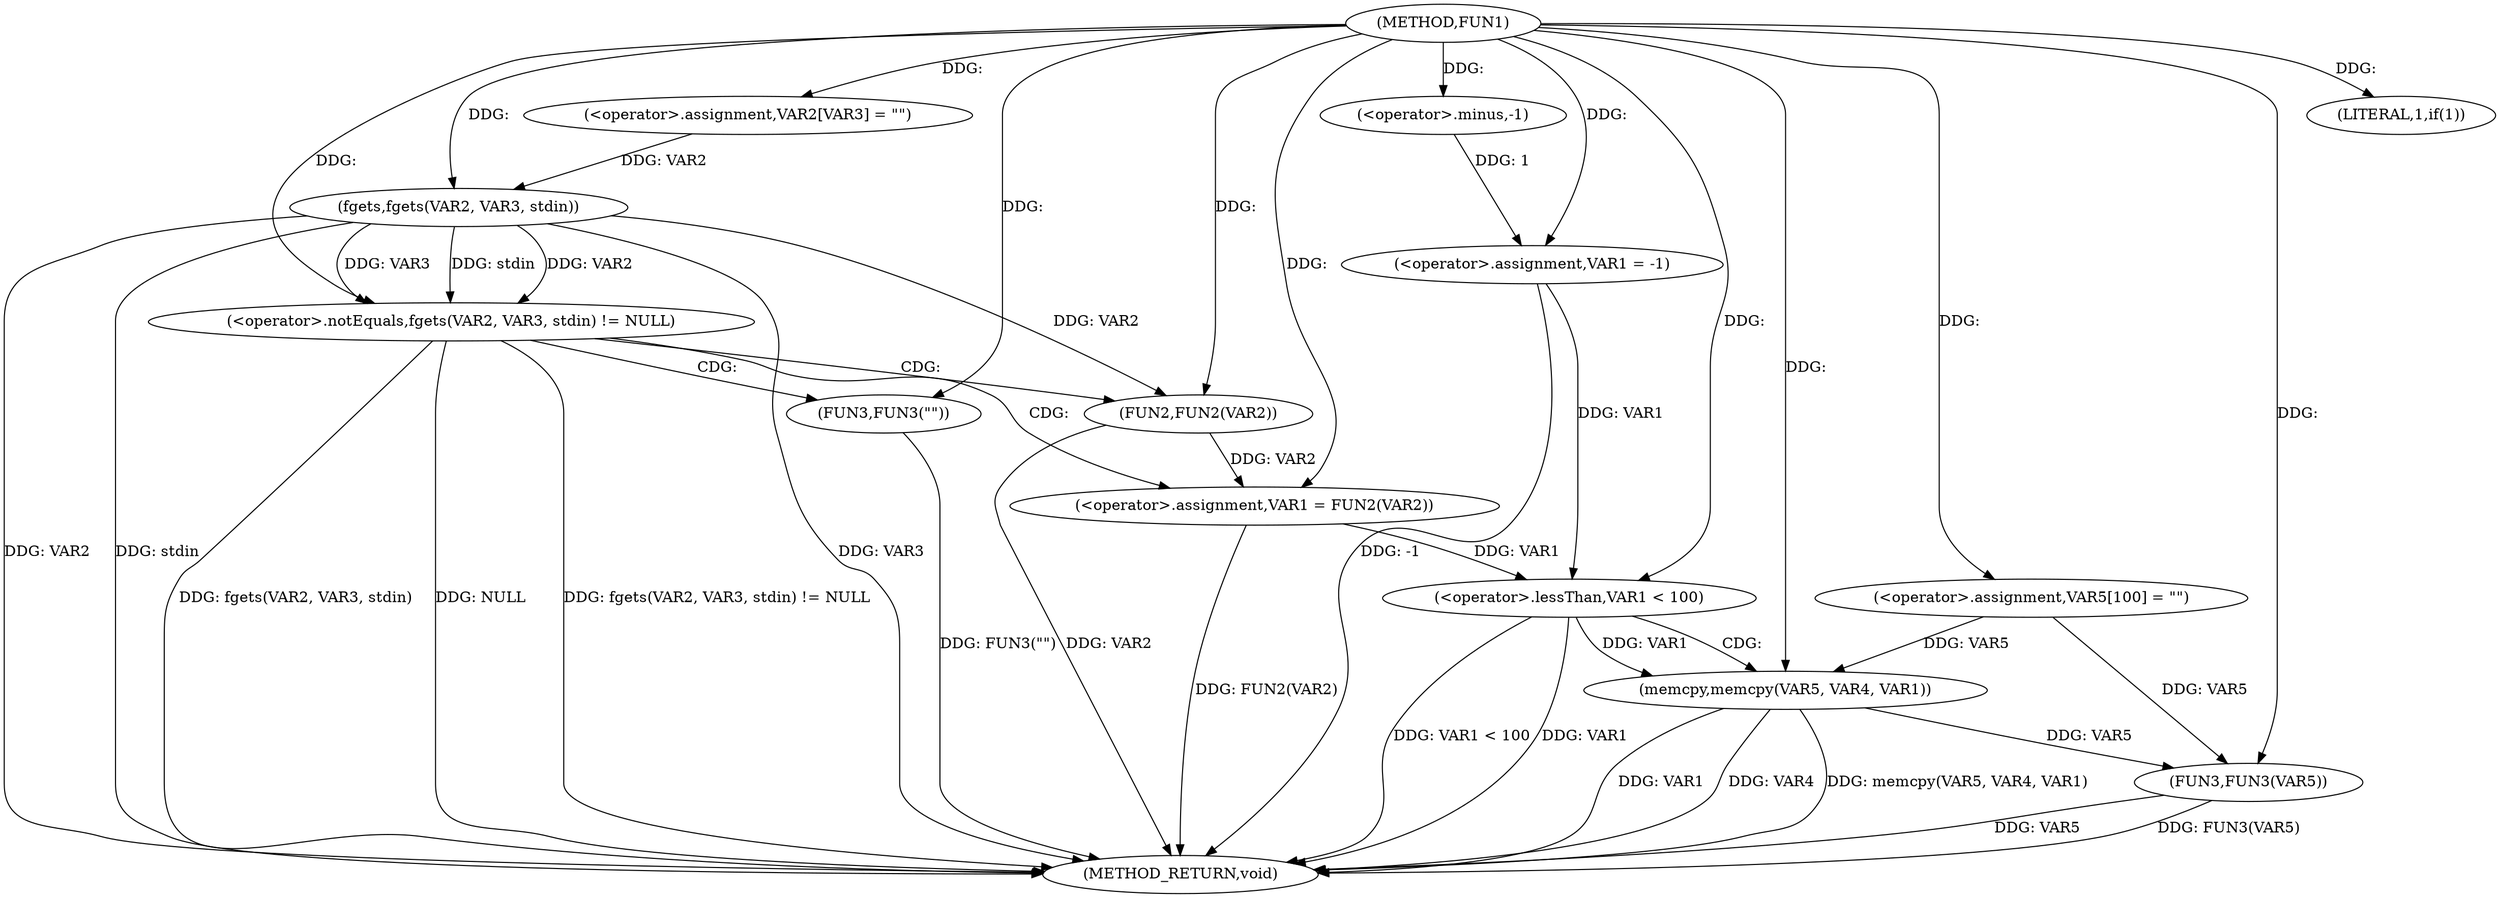 digraph FUN1 {  
"1000100" [label = "(METHOD,FUN1)" ]
"1000148" [label = "(METHOD_RETURN,void)" ]
"1000103" [label = "(<operator>.assignment,VAR1 = -1)" ]
"1000105" [label = "(<operator>.minus,-1)" ]
"1000108" [label = "(LITERAL,1,if(1))" ]
"1000112" [label = "(<operator>.assignment,VAR2[VAR3] = \"\")" ]
"1000116" [label = "(<operator>.notEquals,fgets(VAR2, VAR3, stdin) != NULL)" ]
"1000117" [label = "(fgets,fgets(VAR2, VAR3, stdin))" ]
"1000123" [label = "(<operator>.assignment,VAR1 = FUN2(VAR2))" ]
"1000125" [label = "(FUN2,FUN2(VAR2))" ]
"1000129" [label = "(FUN3,FUN3(\"\"))" ]
"1000134" [label = "(<operator>.assignment,VAR5[100] = \"\")" ]
"1000138" [label = "(<operator>.lessThan,VAR1 < 100)" ]
"1000142" [label = "(memcpy,memcpy(VAR5, VAR4, VAR1))" ]
"1000146" [label = "(FUN3,FUN3(VAR5))" ]
  "1000116" -> "1000148"  [ label = "DDG: fgets(VAR2, VAR3, stdin)"] 
  "1000125" -> "1000148"  [ label = "DDG: VAR2"] 
  "1000142" -> "1000148"  [ label = "DDG: memcpy(VAR5, VAR4, VAR1)"] 
  "1000123" -> "1000148"  [ label = "DDG: FUN2(VAR2)"] 
  "1000103" -> "1000148"  [ label = "DDG: -1"] 
  "1000116" -> "1000148"  [ label = "DDG: NULL"] 
  "1000117" -> "1000148"  [ label = "DDG: VAR2"] 
  "1000117" -> "1000148"  [ label = "DDG: stdin"] 
  "1000142" -> "1000148"  [ label = "DDG: VAR1"] 
  "1000138" -> "1000148"  [ label = "DDG: VAR1 < 100"] 
  "1000117" -> "1000148"  [ label = "DDG: VAR3"] 
  "1000146" -> "1000148"  [ label = "DDG: FUN3(VAR5)"] 
  "1000138" -> "1000148"  [ label = "DDG: VAR1"] 
  "1000129" -> "1000148"  [ label = "DDG: FUN3(\"\")"] 
  "1000142" -> "1000148"  [ label = "DDG: VAR4"] 
  "1000146" -> "1000148"  [ label = "DDG: VAR5"] 
  "1000116" -> "1000148"  [ label = "DDG: fgets(VAR2, VAR3, stdin) != NULL"] 
  "1000105" -> "1000103"  [ label = "DDG: 1"] 
  "1000100" -> "1000103"  [ label = "DDG: "] 
  "1000100" -> "1000105"  [ label = "DDG: "] 
  "1000100" -> "1000108"  [ label = "DDG: "] 
  "1000100" -> "1000112"  [ label = "DDG: "] 
  "1000117" -> "1000116"  [ label = "DDG: VAR2"] 
  "1000117" -> "1000116"  [ label = "DDG: VAR3"] 
  "1000117" -> "1000116"  [ label = "DDG: stdin"] 
  "1000112" -> "1000117"  [ label = "DDG: VAR2"] 
  "1000100" -> "1000117"  [ label = "DDG: "] 
  "1000100" -> "1000116"  [ label = "DDG: "] 
  "1000125" -> "1000123"  [ label = "DDG: VAR2"] 
  "1000100" -> "1000123"  [ label = "DDG: "] 
  "1000117" -> "1000125"  [ label = "DDG: VAR2"] 
  "1000100" -> "1000125"  [ label = "DDG: "] 
  "1000100" -> "1000129"  [ label = "DDG: "] 
  "1000100" -> "1000134"  [ label = "DDG: "] 
  "1000103" -> "1000138"  [ label = "DDG: VAR1"] 
  "1000123" -> "1000138"  [ label = "DDG: VAR1"] 
  "1000100" -> "1000138"  [ label = "DDG: "] 
  "1000134" -> "1000142"  [ label = "DDG: VAR5"] 
  "1000100" -> "1000142"  [ label = "DDG: "] 
  "1000138" -> "1000142"  [ label = "DDG: VAR1"] 
  "1000134" -> "1000146"  [ label = "DDG: VAR5"] 
  "1000142" -> "1000146"  [ label = "DDG: VAR5"] 
  "1000100" -> "1000146"  [ label = "DDG: "] 
  "1000116" -> "1000129"  [ label = "CDG: "] 
  "1000116" -> "1000123"  [ label = "CDG: "] 
  "1000116" -> "1000125"  [ label = "CDG: "] 
  "1000138" -> "1000142"  [ label = "CDG: "] 
}
